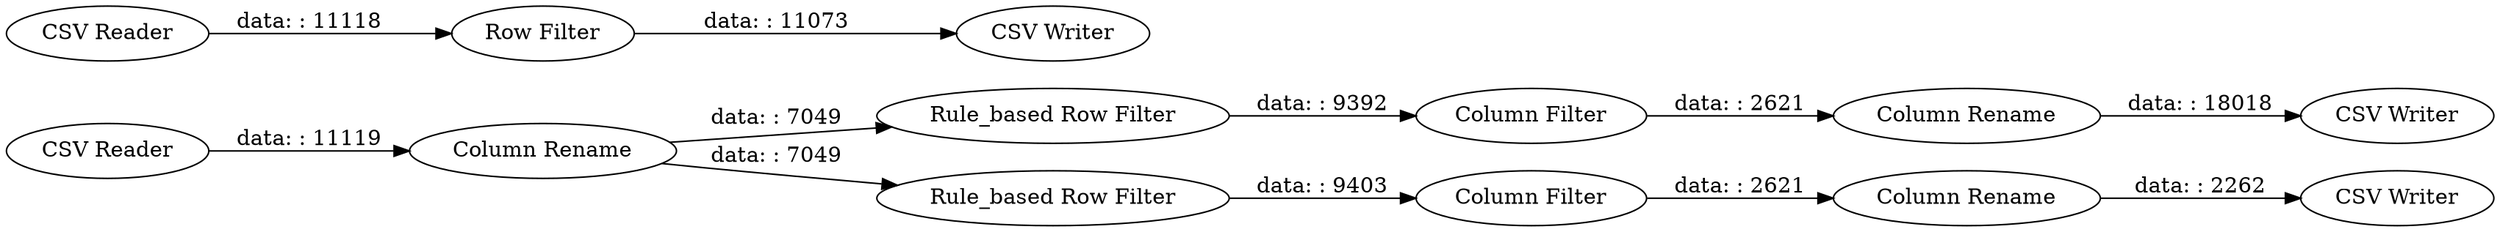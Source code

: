 digraph {
	"4542117191725103788_7" [label="CSV Writer"]
	"4542117191725103788_5" [label="Rule_based Row Filter"]
	"4542117191725103788_8" [label="CSV Writer"]
	"4542117191725103788_6" [label="Rule_based Row Filter"]
	"4542117191725103788_12" [label="Column Rename"]
	"4542117191725103788_4" [label="Column Rename"]
	"4542117191725103788_10" [label="Column Filter"]
	"4542117191725103788_15" [label="CSV Writer"]
	"4542117191725103788_14" [label="Row Filter"]
	"4542117191725103788_9" [label="Column Filter"]
	"4542117191725103788_11" [label="Column Rename"]
	"4542117191725103788_13" [label="CSV Reader"]
	"4542117191725103788_1" [label="CSV Reader"]
	"4542117191725103788_4" -> "4542117191725103788_5" [label="data: : 7049"]
	"4542117191725103788_1" -> "4542117191725103788_4" [label="data: : 11119"]
	"4542117191725103788_13" -> "4542117191725103788_14" [label="data: : 11118"]
	"4542117191725103788_5" -> "4542117191725103788_9" [label="data: : 9392"]
	"4542117191725103788_10" -> "4542117191725103788_12" [label="data: : 2621"]
	"4542117191725103788_12" -> "4542117191725103788_8" [label="data: : 2262"]
	"4542117191725103788_6" -> "4542117191725103788_10" [label="data: : 9403"]
	"4542117191725103788_11" -> "4542117191725103788_7" [label="data: : 18018"]
	"4542117191725103788_4" -> "4542117191725103788_6" [label="data: : 7049"]
	"4542117191725103788_14" -> "4542117191725103788_15" [label="data: : 11073"]
	"4542117191725103788_9" -> "4542117191725103788_11" [label="data: : 2621"]
	rankdir=LR
}
